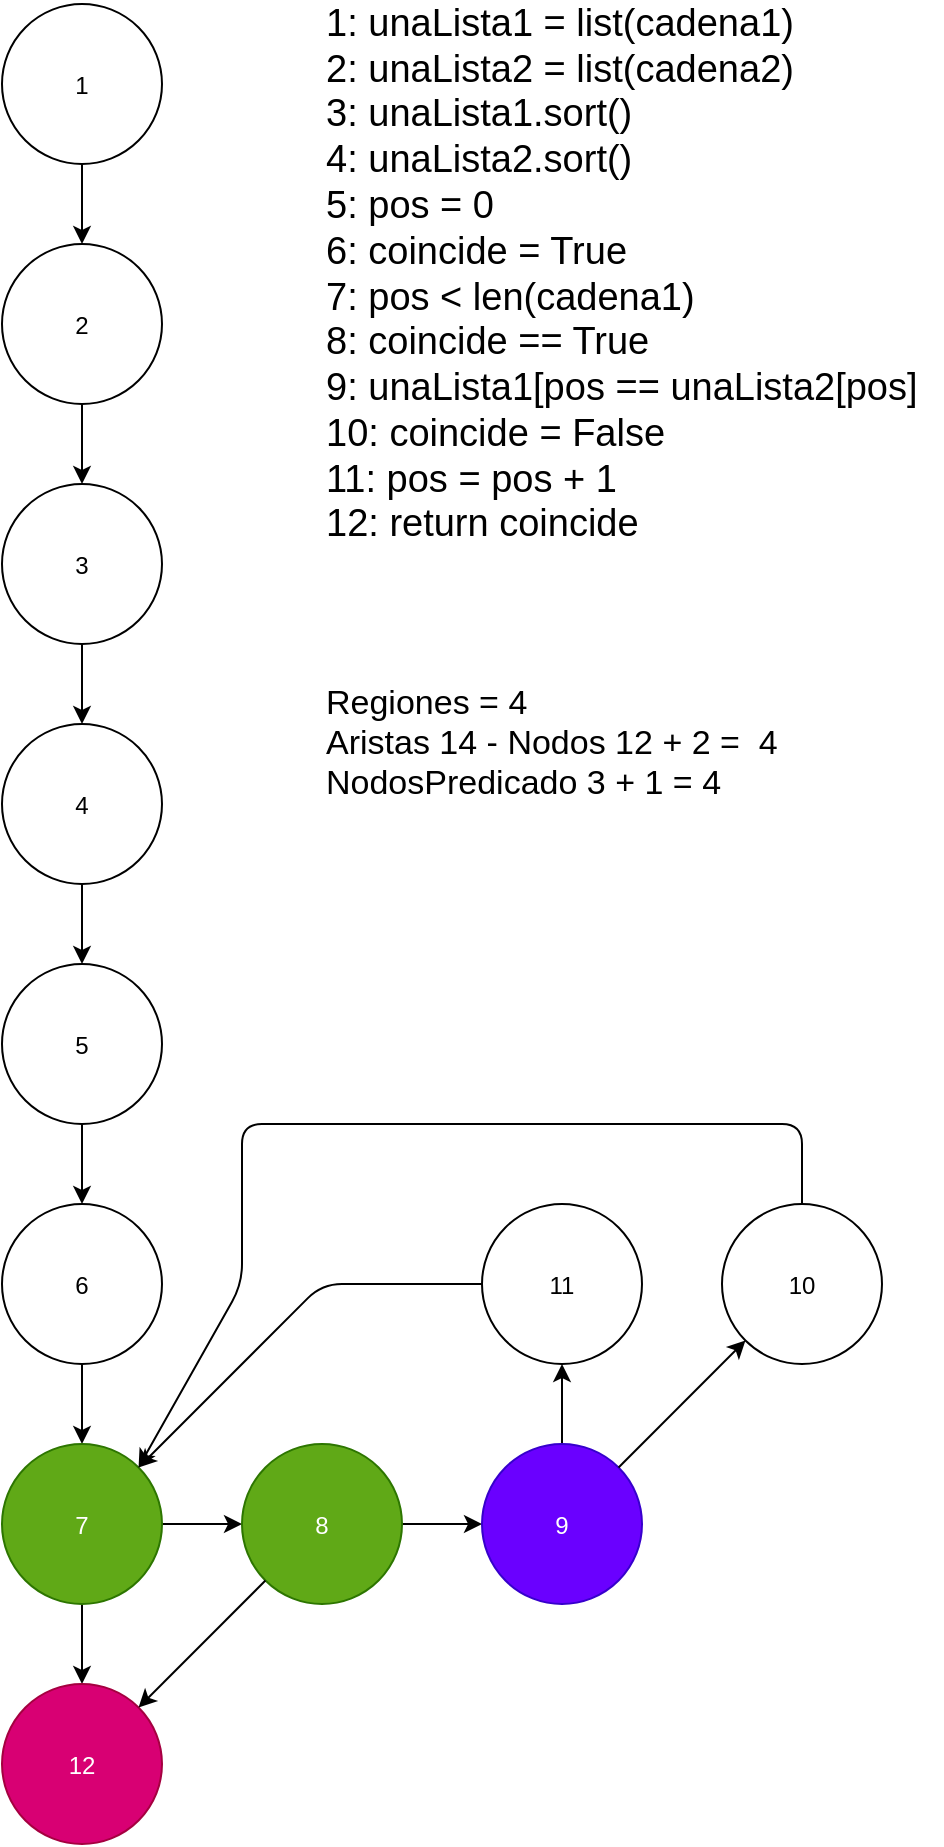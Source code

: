 <mxfile version="17.2.4" type="device" pages="2"><diagram id="TxKtHsXFtKPUUg_1Wgo5" name="Page-1"><mxGraphModel dx="1042" dy="659" grid="1" gridSize="10" guides="1" tooltips="1" connect="1" arrows="1" fold="1" page="1" pageScale="1" pageWidth="850" pageHeight="1100" math="0" shadow="0"><root><mxCell id="0"/><mxCell id="1" parent="0"/><mxCell id="4" value="" style="edgeStyle=none;html=1;" parent="1" source="2" target="3" edge="1"><mxGeometry relative="1" as="geometry"/></mxCell><mxCell id="2" value="&lt;p style=&quot;line-height: 1&quot;&gt;1&lt;/p&gt;" style="ellipse;whiteSpace=wrap;html=1;aspect=fixed;" parent="1" vertex="1"><mxGeometry x="40" y="40" width="80" height="80" as="geometry"/></mxCell><mxCell id="26" value="" style="edgeStyle=none;html=1;" parent="1" source="3" target="25" edge="1"><mxGeometry relative="1" as="geometry"/></mxCell><mxCell id="3" value="&lt;p style=&quot;line-height: 1&quot;&gt;2&lt;/p&gt;" style="ellipse;whiteSpace=wrap;html=1;aspect=fixed;" parent="1" vertex="1"><mxGeometry x="40" y="160" width="80" height="80" as="geometry"/></mxCell><mxCell id="8" value="" style="edgeStyle=none;html=1;" parent="1" source="5" target="6" edge="1"><mxGeometry relative="1" as="geometry"/></mxCell><mxCell id="5" value="&lt;p style=&quot;line-height: 1&quot;&gt;5&lt;/p&gt;" style="ellipse;whiteSpace=wrap;html=1;aspect=fixed;" parent="1" vertex="1"><mxGeometry x="40" y="520" width="80" height="80" as="geometry"/></mxCell><mxCell id="10" value="" style="edgeStyle=none;html=1;" parent="1" source="6" target="9" edge="1"><mxGeometry relative="1" as="geometry"/></mxCell><mxCell id="6" value="&lt;p style=&quot;line-height: 1&quot;&gt;6&lt;/p&gt;" style="ellipse;whiteSpace=wrap;html=1;aspect=fixed;" parent="1" vertex="1"><mxGeometry x="40" y="640" width="80" height="80" as="geometry"/></mxCell><mxCell id="12" value="" style="edgeStyle=none;html=1;" parent="1" source="9" target="11" edge="1"><mxGeometry relative="1" as="geometry"/></mxCell><mxCell id="14" value="" style="edgeStyle=none;html=1;" parent="1" source="9" target="13" edge="1"><mxGeometry relative="1" as="geometry"/></mxCell><mxCell id="9" value="&lt;p style=&quot;line-height: 1&quot;&gt;7&lt;/p&gt;" style="ellipse;whiteSpace=wrap;html=1;aspect=fixed;fillColor=#60a917;fontColor=#ffffff;strokeColor=#2D7600;" parent="1" vertex="1"><mxGeometry x="40" y="760" width="80" height="80" as="geometry"/></mxCell><mxCell id="11" value="&lt;p style=&quot;line-height: 1&quot;&gt;12&lt;/p&gt;" style="ellipse;whiteSpace=wrap;html=1;aspect=fixed;fillColor=#d80073;fontColor=#ffffff;strokeColor=#A50040;" parent="1" vertex="1"><mxGeometry x="40" y="880" width="80" height="80" as="geometry"/></mxCell><mxCell id="17" value="" style="edgeStyle=none;html=1;" parent="1" source="13" target="16" edge="1"><mxGeometry relative="1" as="geometry"/></mxCell><mxCell id="13" value="&lt;p style=&quot;line-height: 1&quot;&gt;8&lt;/p&gt;" style="ellipse;whiteSpace=wrap;html=1;aspect=fixed;fillColor=#60a917;fontColor=#ffffff;strokeColor=#2D7600;" parent="1" vertex="1"><mxGeometry x="160" y="760" width="80" height="80" as="geometry"/></mxCell><mxCell id="15" value="" style="edgeStyle=none;html=1;" parent="1" source="13" target="11" edge="1"><mxGeometry relative="1" as="geometry"><mxPoint x="90" y="850" as="sourcePoint"/><mxPoint x="90" y="890" as="targetPoint"/></mxGeometry></mxCell><mxCell id="19" value="" style="edgeStyle=none;html=1;" parent="1" source="16" target="18" edge="1"><mxGeometry relative="1" as="geometry"/></mxCell><mxCell id="16" value="&lt;p style=&quot;line-height: 1&quot;&gt;9&lt;/p&gt;" style="ellipse;whiteSpace=wrap;html=1;aspect=fixed;fillColor=#6a00ff;fontColor=#ffffff;strokeColor=#3700CC;" parent="1" vertex="1"><mxGeometry x="280" y="760" width="80" height="80" as="geometry"/></mxCell><mxCell id="18" value="&lt;p style=&quot;line-height: 1&quot;&gt;11&lt;/p&gt;" style="ellipse;whiteSpace=wrap;html=1;aspect=fixed;" parent="1" vertex="1"><mxGeometry x="280" y="640" width="80" height="80" as="geometry"/></mxCell><mxCell id="20" value="" style="edgeStyle=none;html=1;exitX=0;exitY=0.5;exitDx=0;exitDy=0;entryX=1;entryY=0;entryDx=0;entryDy=0;" parent="1" source="18" target="9" edge="1"><mxGeometry relative="1" as="geometry"><mxPoint x="250" y="810" as="sourcePoint"/><mxPoint x="290" y="810" as="targetPoint"/><Array as="points"><mxPoint x="200" y="680"/></Array></mxGeometry></mxCell><mxCell id="21" value="&lt;p style=&quot;line-height: 1&quot;&gt;10&lt;/p&gt;" style="ellipse;whiteSpace=wrap;html=1;aspect=fixed;" parent="1" vertex="1"><mxGeometry x="400" y="640" width="80" height="80" as="geometry"/></mxCell><mxCell id="22" value="" style="edgeStyle=none;html=1;entryX=0;entryY=1;entryDx=0;entryDy=0;exitX=1;exitY=0;exitDx=0;exitDy=0;" parent="1" source="16" target="21" edge="1"><mxGeometry relative="1" as="geometry"><mxPoint x="330" y="770" as="sourcePoint"/><mxPoint x="330" y="730" as="targetPoint"/></mxGeometry></mxCell><mxCell id="23" value="" style="edgeStyle=none;html=1;entryX=1;entryY=0;entryDx=0;entryDy=0;exitX=0.5;exitY=0;exitDx=0;exitDy=0;" parent="1" source="21" target="9" edge="1"><mxGeometry relative="1" as="geometry"><mxPoint x="358.284" y="781.716" as="sourcePoint"/><mxPoint x="421.716" y="718.284" as="targetPoint"/><Array as="points"><mxPoint x="440" y="600"/><mxPoint x="240" y="600"/><mxPoint x="160" y="600"/><mxPoint x="160" y="680"/></Array></mxGeometry></mxCell><mxCell id="28" value="" style="edgeStyle=none;html=1;" parent="1" source="24" target="5" edge="1"><mxGeometry relative="1" as="geometry"/></mxCell><mxCell id="24" value="&lt;p style=&quot;line-height: 1&quot;&gt;4&lt;/p&gt;" style="ellipse;whiteSpace=wrap;html=1;aspect=fixed;" parent="1" vertex="1"><mxGeometry x="40" y="400" width="80" height="80" as="geometry"/></mxCell><mxCell id="27" value="" style="edgeStyle=none;html=1;" parent="1" source="25" target="24" edge="1"><mxGeometry relative="1" as="geometry"/></mxCell><mxCell id="25" value="&lt;p style=&quot;line-height: 1&quot;&gt;3&lt;/p&gt;" style="ellipse;whiteSpace=wrap;html=1;aspect=fixed;" parent="1" vertex="1"><mxGeometry x="40" y="280" width="80" height="80" as="geometry"/></mxCell><mxCell id="29" value="&lt;font style=&quot;font-size: 17px&quot;&gt;Regiones = 4&lt;/font&gt;" style="text;html=1;align=left;verticalAlign=middle;resizable=0;points=[];autosize=1;strokeColor=none;fillColor=none;" parent="1" vertex="1"><mxGeometry x="200" y="380" width="120" height="20" as="geometry"/></mxCell><mxCell id="30" value="&lt;font style=&quot;font-size: 17px&quot;&gt;Aristas 14 - Nodos 12 + 2 =&amp;nbsp; 4&amp;nbsp;&lt;/font&gt;" style="text;html=1;align=left;verticalAlign=middle;resizable=0;points=[];autosize=1;strokeColor=none;fillColor=none;" parent="1" vertex="1"><mxGeometry x="200" y="400" width="250" height="20" as="geometry"/></mxCell><mxCell id="31" value="&lt;font style=&quot;font-size: 17px&quot;&gt;NodosPredicado 3 + 1 = 4&lt;/font&gt;" style="text;html=1;align=left;verticalAlign=middle;resizable=0;points=[];autosize=1;strokeColor=none;fillColor=none;" parent="1" vertex="1"><mxGeometry x="200" y="420" width="210" height="20" as="geometry"/></mxCell><mxCell id="32" value="&lt;font style=&quot;font-size: 19px&quot;&gt;1:&amp;nbsp;&lt;span&gt;unaLista1 = list(cadena1)&lt;/span&gt;&lt;br&gt;2:&amp;nbsp;&lt;span&gt;unaLista2 = list(cadena2)&lt;/span&gt;&lt;br&gt;3:&amp;nbsp;&lt;span&gt;unaLista1.sort()&lt;/span&gt;&lt;br&gt;4:&amp;nbsp;&lt;span&gt;unaLista2.sort()&lt;/span&gt;&lt;br&gt;5:&amp;nbsp;&lt;span&gt;pos = 0&lt;/span&gt;&lt;br&gt;6:&amp;nbsp;&lt;span&gt;coincide = True&lt;/span&gt;&lt;br&gt;7:&amp;nbsp;pos &amp;lt; len(cadena1)&lt;br&gt;8:&amp;nbsp;coincide == True&lt;br&gt;9:&amp;nbsp;unaLista1[pos == unaLista2[pos]&lt;br&gt;10:&amp;nbsp;&lt;span&gt;coincide = False&lt;/span&gt;&lt;br&gt;11:&amp;nbsp;&lt;span&gt;pos = pos + 1&lt;/span&gt;&lt;br&gt;12:&amp;nbsp;return coincide&lt;/font&gt;" style="text;html=1;align=left;verticalAlign=middle;resizable=0;points=[];autosize=1;strokeColor=none;fillColor=none;" parent="1" vertex="1"><mxGeometry x="200" y="70" width="310" height="210" as="geometry"/></mxCell></root></mxGraphModel></diagram><diagram id="ZK_pOGP66m8FyQFB9pTf" name="Page-2"><mxGraphModel dx="1042" dy="659" grid="1" gridSize="10" guides="1" tooltips="1" connect="1" arrows="1" fold="1" page="1" pageScale="1" pageWidth="850" pageHeight="1100" math="0" shadow="0"><root><mxCell id="0"/><mxCell id="1" parent="0"/><mxCell id="d0oqEFCJrI9inIR42VfD-1" value="&lt;table border=&quot;1&quot; width=&quot;100%&quot; cellpadding=&quot;4&quot; style=&quot;width: 100% ; height: 100% ; border-collapse: collapse&quot;&gt;&lt;tbody&gt;&lt;tr style=&quot;background-color: #a7c942 ; color: #ffffff ; border: 1px solid #98bf21&quot;&gt;&lt;th align=&quot;left&quot;&gt;Camino&lt;/th&gt;&lt;th align=&quot;left&quot;&gt;Entrada&lt;/th&gt;&lt;th align=&quot;left&quot;&gt;Salida&lt;/th&gt;&lt;/tr&gt;&lt;tr style=&quot;border: 1px solid #98bf21&quot;&gt;&lt;td&gt;&lt;br&gt;&lt;div style=&quot;color: rgb(212 , 212 , 212) ; font-family: &amp;#34;menlo&amp;#34; , &amp;#34;monaco&amp;#34; , &amp;#34;courier new&amp;#34; , monospace ; line-height: 18px&quot;&gt;&lt;span style=&quot;color: rgb(106 , 153 , 85) ; font-family: &amp;#34;menlo&amp;#34; , &amp;#34;monaco&amp;#34; , &amp;#34;courier new&amp;#34; , monospace ; background-color: rgb(255 , 255 , 255)&quot;&gt;1-2-3-4-5-6-7-8-9-10-7-8-9-10-7-8-11-12&lt;/span&gt;&lt;br&gt;&lt;/div&gt;&lt;/td&gt;&lt;td&gt;'pepa'&lt;br&gt;'pena'&lt;/td&gt;&lt;td&gt;FALSE&lt;/td&gt;&lt;/tr&gt;&lt;/tbody&gt;&lt;/table&gt;" style="text;html=1;strokeColor=#c0c0c0;fillColor=#ffffff;overflow=fill;rounded=0;fontColor=#000000;" vertex="1" parent="1"><mxGeometry x="40" y="80" width="690" height="210" as="geometry"/></mxCell><mxCell id="d0oqEFCJrI9inIR42VfD-2" value="&lt;b&gt;&lt;font style=&quot;font-size: 17px&quot;&gt;SENTENCIA&lt;/font&gt;&lt;/b&gt;" style="text;html=1;align=center;verticalAlign=middle;resizable=0;points=[];autosize=1;strokeColor=none;fillColor=none;fontColor=#000000;" vertex="1" parent="1"><mxGeometry x="365" y="50" width="110" height="20" as="geometry"/></mxCell><mxCell id="d0oqEFCJrI9inIR42VfD-3" value="&lt;table border=&quot;1&quot; width=&quot;100%&quot; cellpadding=&quot;4&quot; style=&quot;width: 100% ; height: 100% ; border-collapse: collapse&quot;&gt;&lt;tbody&gt;&lt;tr style=&quot;background-color: #a7c942 ; color: #ffffff ; border: 1px solid #98bf21&quot;&gt;&lt;th align=&quot;left&quot;&gt;Camino&lt;/th&gt;&lt;th align=&quot;left&quot;&gt;Entrada&lt;/th&gt;&lt;th align=&quot;left&quot;&gt;Salida&lt;/th&gt;&lt;/tr&gt;&lt;tr&gt;&lt;td&gt;&lt;div style=&quot;color: rgb(212 , 212 , 212) ; font-family: &amp;#34;menlo&amp;#34; , &amp;#34;monaco&amp;#34; , &amp;#34;courier new&amp;#34; , monospace ; line-height: 18px&quot;&gt;&lt;span style=&quot;color: rgb(106 , 153 , 85) ; font-family: &amp;#34;menlo&amp;#34; , &amp;#34;monaco&amp;#34; , &amp;#34;courier new&amp;#34; , monospace ; background-color: rgb(252 , 252 , 252)&quot;&gt;1-2-3-4-5-6-7-8-9-10-7-8-9-10-7-8-9-10-7-8-9-10-7-8-9-10-12&lt;/span&gt;&lt;/div&gt;&lt;/td&gt;&lt;td&gt;'asado'&lt;br&gt;'osada'&lt;/td&gt;&lt;td&gt;TRUE&lt;/td&gt;&lt;/tr&gt;&lt;tr&gt;&lt;td&gt;&lt;div style=&quot;font-family: &amp;#34;menlo&amp;#34; , &amp;#34;monaco&amp;#34; , &amp;#34;courier new&amp;#34; , monospace ; line-height: 18px&quot;&gt;&lt;span style=&quot;color: rgb(106 , 153 , 85) ; font-family: &amp;#34;menlo&amp;#34; , &amp;#34;monaco&amp;#34; , &amp;#34;courier new&amp;#34; , monospace ; background-color: rgb(250 , 250 , 250)&quot;&gt;1-2-3-4-5-6-7-8-11-12&lt;/span&gt;&lt;/div&gt;&lt;/td&gt;&lt;td&gt;'oso'&lt;br&gt;'ada'&lt;/td&gt;&lt;td&gt;FALSE&lt;/td&gt;&lt;/tr&gt;&lt;tr style=&quot;border: 1px solid #98bf21&quot;&gt;&lt;td&gt;&lt;br&gt;&lt;/td&gt;&lt;td&gt;&lt;br&gt;&lt;/td&gt;&lt;td&gt;&lt;br&gt;&lt;/td&gt;&lt;/tr&gt;&lt;/tbody&gt;&lt;/table&gt;" style="text;html=1;strokeColor=#c0c0c0;fillColor=#ffffff;overflow=fill;rounded=0;fontColor=#000000;" vertex="1" parent="1"><mxGeometry x="40" y="350" width="690" height="400" as="geometry"/></mxCell><mxCell id="d0oqEFCJrI9inIR42VfD-4" value="&lt;b&gt;&lt;font style=&quot;font-size: 17px&quot;&gt;DESICION&lt;/font&gt;&lt;/b&gt;" style="text;html=1;align=center;verticalAlign=middle;resizable=0;points=[];autosize=1;strokeColor=none;fillColor=none;fontColor=#000000;" vertex="1" parent="1"><mxGeometry x="370" y="320" width="100" height="20" as="geometry"/></mxCell></root></mxGraphModel></diagram></mxfile>